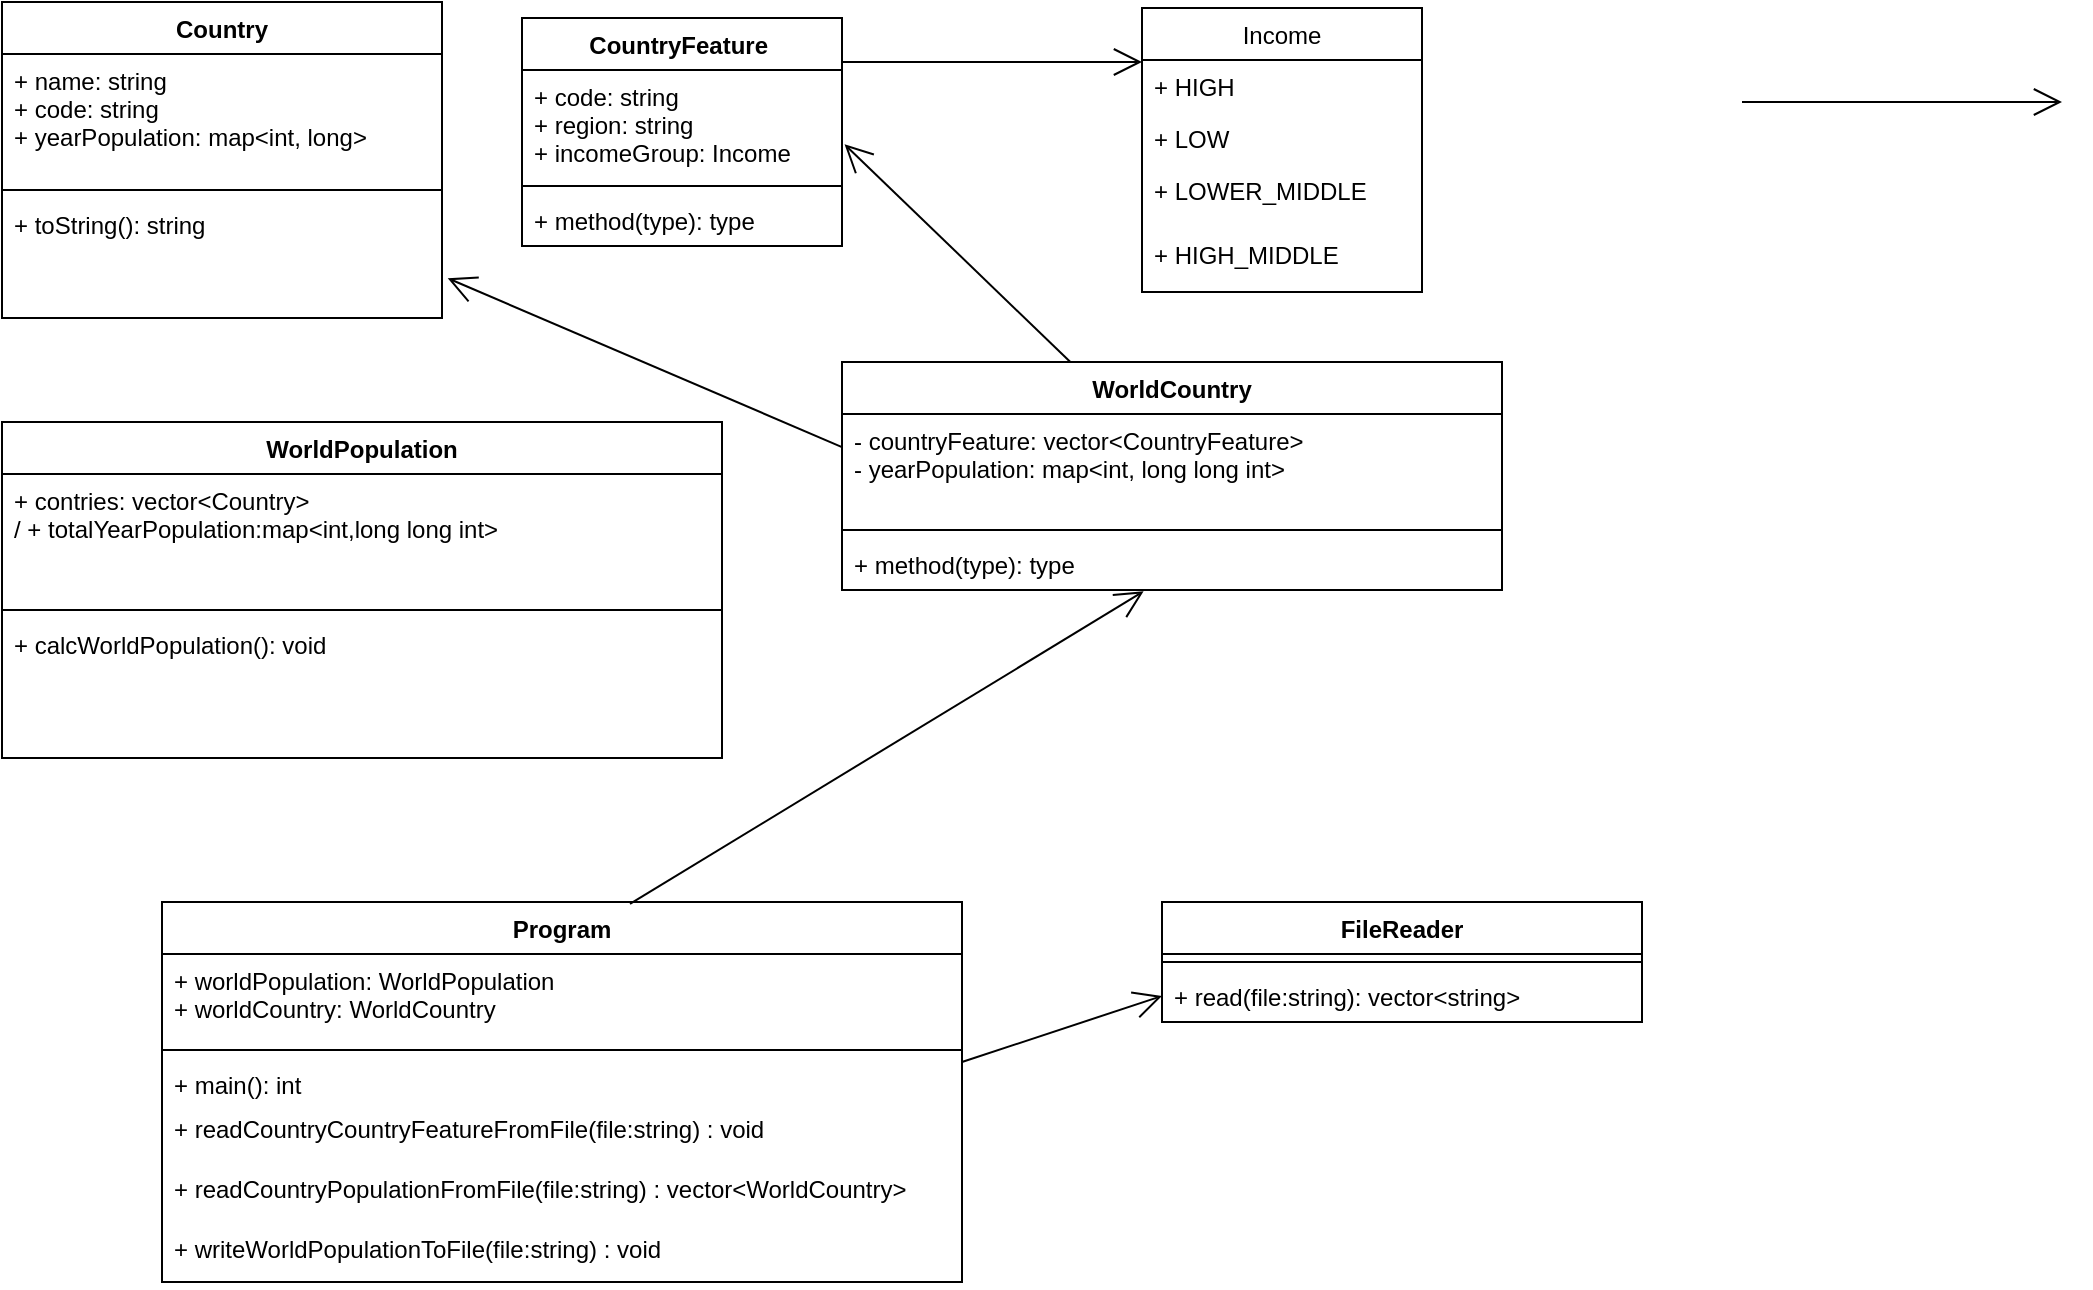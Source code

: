 <mxfile version="20.5.3" type="device"><diagram name="Page-1" id="c4acf3e9-155e-7222-9cf6-157b1a14988f"><mxGraphModel dx="901" dy="407" grid="1" gridSize="10" guides="1" tooltips="1" connect="1" arrows="1" fold="1" page="1" pageScale="1" pageWidth="850" pageHeight="1100" background="none" math="0" shadow="0"><root><mxCell id="0"/><mxCell id="1" parent="0"/><mxCell id="LkGKx4nfWw98fNnnA5-7-1" value="Country" style="swimlane;fontStyle=1;align=center;verticalAlign=top;childLayout=stackLayout;horizontal=1;startSize=26;horizontalStack=0;resizeParent=1;resizeParentMax=0;resizeLast=0;collapsible=1;marginBottom=0;" vertex="1" parent="1"><mxGeometry x="140" y="70" width="220" height="158" as="geometry"/></mxCell><mxCell id="LkGKx4nfWw98fNnnA5-7-2" value="+ name: string&#10;+ code: string&#10;+ yearPopulation: map&lt;int, long&gt;" style="text;strokeColor=none;fillColor=none;align=left;verticalAlign=top;spacingLeft=4;spacingRight=4;overflow=hidden;rotatable=0;points=[[0,0.5],[1,0.5]];portConstraint=eastwest;" vertex="1" parent="LkGKx4nfWw98fNnnA5-7-1"><mxGeometry y="26" width="220" height="64" as="geometry"/></mxCell><mxCell id="LkGKx4nfWw98fNnnA5-7-3" value="" style="line;strokeWidth=1;fillColor=none;align=left;verticalAlign=middle;spacingTop=-1;spacingLeft=3;spacingRight=3;rotatable=0;labelPosition=right;points=[];portConstraint=eastwest;strokeColor=inherit;" vertex="1" parent="LkGKx4nfWw98fNnnA5-7-1"><mxGeometry y="90" width="220" height="8" as="geometry"/></mxCell><mxCell id="LkGKx4nfWw98fNnnA5-7-4" value="+ toString(): string" style="text;strokeColor=none;fillColor=none;align=left;verticalAlign=top;spacingLeft=4;spacingRight=4;overflow=hidden;rotatable=0;points=[[0,0.5],[1,0.5]];portConstraint=eastwest;" vertex="1" parent="LkGKx4nfWw98fNnnA5-7-1"><mxGeometry y="98" width="220" height="60" as="geometry"/></mxCell><mxCell id="LkGKx4nfWw98fNnnA5-7-5" value="WorldPopulation" style="swimlane;fontStyle=1;align=center;verticalAlign=top;childLayout=stackLayout;horizontal=1;startSize=26;horizontalStack=0;resizeParent=1;resizeParentMax=0;resizeLast=0;collapsible=1;marginBottom=0;" vertex="1" parent="1"><mxGeometry x="140" y="280" width="360" height="168" as="geometry"/></mxCell><mxCell id="LkGKx4nfWw98fNnnA5-7-6" value="+ contries: vector&lt;Country&gt;&#10;/ + totalYearPopulation:map&lt;int,long long int&gt;" style="text;strokeColor=none;fillColor=none;align=left;verticalAlign=top;spacingLeft=4;spacingRight=4;overflow=hidden;rotatable=0;points=[[0,0.5],[1,0.5]];portConstraint=eastwest;" vertex="1" parent="LkGKx4nfWw98fNnnA5-7-5"><mxGeometry y="26" width="360" height="64" as="geometry"/></mxCell><mxCell id="LkGKx4nfWw98fNnnA5-7-7" value="" style="line;strokeWidth=1;fillColor=none;align=left;verticalAlign=middle;spacingTop=-1;spacingLeft=3;spacingRight=3;rotatable=0;labelPosition=right;points=[];portConstraint=eastwest;strokeColor=inherit;" vertex="1" parent="LkGKx4nfWw98fNnnA5-7-5"><mxGeometry y="90" width="360" height="8" as="geometry"/></mxCell><mxCell id="LkGKx4nfWw98fNnnA5-7-8" value="+ calcWorldPopulation(): void&#10;" style="text;strokeColor=none;fillColor=none;align=left;verticalAlign=top;spacingLeft=4;spacingRight=4;overflow=hidden;rotatable=0;points=[[0,0.5],[1,0.5]];portConstraint=eastwest;" vertex="1" parent="LkGKx4nfWw98fNnnA5-7-5"><mxGeometry y="98" width="360" height="70" as="geometry"/></mxCell><mxCell id="LkGKx4nfWw98fNnnA5-7-9" value="CountryFeature " style="swimlane;fontStyle=1;align=center;verticalAlign=top;childLayout=stackLayout;horizontal=1;startSize=26;horizontalStack=0;resizeParent=1;resizeParentMax=0;resizeLast=0;collapsible=1;marginBottom=0;" vertex="1" parent="1"><mxGeometry x="400" y="78" width="160" height="114" as="geometry"/></mxCell><mxCell id="LkGKx4nfWw98fNnnA5-7-10" value="+ code: string&#10;+ region: string&#10;+ incomeGroup: Income&#10;" style="text;strokeColor=none;fillColor=none;align=left;verticalAlign=top;spacingLeft=4;spacingRight=4;overflow=hidden;rotatable=0;points=[[0,0.5],[1,0.5]];portConstraint=eastwest;" vertex="1" parent="LkGKx4nfWw98fNnnA5-7-9"><mxGeometry y="26" width="160" height="54" as="geometry"/></mxCell><mxCell id="LkGKx4nfWw98fNnnA5-7-11" value="" style="line;strokeWidth=1;fillColor=none;align=left;verticalAlign=middle;spacingTop=-1;spacingLeft=3;spacingRight=3;rotatable=0;labelPosition=right;points=[];portConstraint=eastwest;strokeColor=inherit;" vertex="1" parent="LkGKx4nfWw98fNnnA5-7-9"><mxGeometry y="80" width="160" height="8" as="geometry"/></mxCell><mxCell id="LkGKx4nfWw98fNnnA5-7-12" value="+ method(type): type" style="text;strokeColor=none;fillColor=none;align=left;verticalAlign=top;spacingLeft=4;spacingRight=4;overflow=hidden;rotatable=0;points=[[0,0.5],[1,0.5]];portConstraint=eastwest;" vertex="1" parent="LkGKx4nfWw98fNnnA5-7-9"><mxGeometry y="88" width="160" height="26" as="geometry"/></mxCell><mxCell id="LkGKx4nfWw98fNnnA5-7-13" value="WorldCountry" style="swimlane;fontStyle=1;align=center;verticalAlign=top;childLayout=stackLayout;horizontal=1;startSize=26;horizontalStack=0;resizeParent=1;resizeParentMax=0;resizeLast=0;collapsible=1;marginBottom=0;" vertex="1" parent="1"><mxGeometry x="560" y="250" width="330" height="114" as="geometry"/></mxCell><mxCell id="LkGKx4nfWw98fNnnA5-7-14" value="- countryFeature: vector&lt;CountryFeature&gt;&#10;- yearPopulation: map&lt;int, long long int&gt;" style="text;strokeColor=none;fillColor=none;align=left;verticalAlign=top;spacingLeft=4;spacingRight=4;overflow=hidden;rotatable=0;points=[[0,0.5],[1,0.5]];portConstraint=eastwest;" vertex="1" parent="LkGKx4nfWw98fNnnA5-7-13"><mxGeometry y="26" width="330" height="54" as="geometry"/></mxCell><mxCell id="LkGKx4nfWw98fNnnA5-7-15" value="" style="line;strokeWidth=1;fillColor=none;align=left;verticalAlign=middle;spacingTop=-1;spacingLeft=3;spacingRight=3;rotatable=0;labelPosition=right;points=[];portConstraint=eastwest;strokeColor=inherit;" vertex="1" parent="LkGKx4nfWw98fNnnA5-7-13"><mxGeometry y="80" width="330" height="8" as="geometry"/></mxCell><mxCell id="LkGKx4nfWw98fNnnA5-7-16" value="+ method(type): type" style="text;strokeColor=none;fillColor=none;align=left;verticalAlign=top;spacingLeft=4;spacingRight=4;overflow=hidden;rotatable=0;points=[[0,0.5],[1,0.5]];portConstraint=eastwest;" vertex="1" parent="LkGKx4nfWw98fNnnA5-7-13"><mxGeometry y="88" width="330" height="26" as="geometry"/></mxCell><mxCell id="LkGKx4nfWw98fNnnA5-7-19" value="" style="endArrow=open;endFill=1;endSize=12;html=1;rounded=0;exitX=0.346;exitY=0;exitDx=0;exitDy=0;exitPerimeter=0;entryX=1.008;entryY=0.688;entryDx=0;entryDy=0;entryPerimeter=0;" edge="1" parent="1" source="LkGKx4nfWw98fNnnA5-7-13" target="LkGKx4nfWw98fNnnA5-7-10"><mxGeometry width="160" relative="1" as="geometry"><mxPoint x="610" y="170" as="sourcePoint"/><mxPoint x="770" y="170" as="targetPoint"/></mxGeometry></mxCell><mxCell id="LkGKx4nfWw98fNnnA5-7-20" value="Program" style="swimlane;fontStyle=1;align=center;verticalAlign=top;childLayout=stackLayout;horizontal=1;startSize=26;horizontalStack=0;resizeParent=1;resizeParentMax=0;resizeLast=0;collapsible=1;marginBottom=0;" vertex="1" parent="1"><mxGeometry x="220" y="520" width="400" height="190" as="geometry"/></mxCell><mxCell id="LkGKx4nfWw98fNnnA5-7-21" value="+ worldPopulation: WorldPopulation&#10;+ worldCountry: WorldCountry" style="text;strokeColor=none;fillColor=none;align=left;verticalAlign=top;spacingLeft=4;spacingRight=4;overflow=hidden;rotatable=0;points=[[0,0.5],[1,0.5]];portConstraint=eastwest;" vertex="1" parent="LkGKx4nfWw98fNnnA5-7-20"><mxGeometry y="26" width="400" height="44" as="geometry"/></mxCell><mxCell id="LkGKx4nfWw98fNnnA5-7-22" value="" style="line;strokeWidth=1;fillColor=none;align=left;verticalAlign=middle;spacingTop=-1;spacingLeft=3;spacingRight=3;rotatable=0;labelPosition=right;points=[];portConstraint=eastwest;strokeColor=inherit;" vertex="1" parent="LkGKx4nfWw98fNnnA5-7-20"><mxGeometry y="70" width="400" height="8" as="geometry"/></mxCell><mxCell id="LkGKx4nfWw98fNnnA5-7-42" value="+ main(): int" style="text;strokeColor=none;fillColor=none;align=left;verticalAlign=top;spacingLeft=4;spacingRight=4;overflow=hidden;rotatable=0;points=[[0,0.5],[1,0.5]];portConstraint=eastwest;" vertex="1" parent="LkGKx4nfWw98fNnnA5-7-20"><mxGeometry y="78" width="400" height="22" as="geometry"/></mxCell><mxCell id="LkGKx4nfWw98fNnnA5-7-23" value="+ readCountryCountryFeatureFromFile(file:string) : void" style="text;strokeColor=none;fillColor=none;align=left;verticalAlign=top;spacingLeft=4;spacingRight=4;overflow=hidden;rotatable=0;points=[[0,0.5],[1,0.5]];portConstraint=eastwest;" vertex="1" parent="LkGKx4nfWw98fNnnA5-7-20"><mxGeometry y="100" width="400" height="30" as="geometry"/></mxCell><mxCell id="LkGKx4nfWw98fNnnA5-7-43" value="+ readCountryPopulationFromFile(file:string) : vector&lt;WorldCountry&gt;" style="text;strokeColor=none;fillColor=none;align=left;verticalAlign=top;spacingLeft=4;spacingRight=4;overflow=hidden;rotatable=0;points=[[0,0.5],[1,0.5]];portConstraint=eastwest;" vertex="1" parent="LkGKx4nfWw98fNnnA5-7-20"><mxGeometry y="130" width="400" height="30" as="geometry"/></mxCell><mxCell id="LkGKx4nfWw98fNnnA5-7-44" value="+ writeWorldPopulationToFile(file:string) : void " style="text;strokeColor=none;fillColor=none;align=left;verticalAlign=top;spacingLeft=4;spacingRight=4;overflow=hidden;rotatable=0;points=[[0,0.5],[1,0.5]];portConstraint=eastwest;" vertex="1" parent="LkGKx4nfWw98fNnnA5-7-20"><mxGeometry y="160" width="400" height="30" as="geometry"/></mxCell><mxCell id="LkGKx4nfWw98fNnnA5-7-24" value="" style="endArrow=open;endFill=1;endSize=12;html=1;rounded=0;exitX=0.585;exitY=0.005;exitDx=0;exitDy=0;exitPerimeter=0;entryX=0.457;entryY=1.026;entryDx=0;entryDy=0;entryPerimeter=0;" edge="1" parent="1" source="LkGKx4nfWw98fNnnA5-7-20" target="LkGKx4nfWw98fNnnA5-7-16"><mxGeometry width="160" relative="1" as="geometry"><mxPoint x="600" y="440" as="sourcePoint"/><mxPoint x="760" y="440" as="targetPoint"/></mxGeometry></mxCell><mxCell id="LkGKx4nfWw98fNnnA5-7-25" value="FileReader" style="swimlane;fontStyle=1;align=center;verticalAlign=top;childLayout=stackLayout;horizontal=1;startSize=26;horizontalStack=0;resizeParent=1;resizeParentMax=0;resizeLast=0;collapsible=1;marginBottom=0;" vertex="1" parent="1"><mxGeometry x="720" y="520" width="240" height="60" as="geometry"/></mxCell><mxCell id="LkGKx4nfWw98fNnnA5-7-27" value="" style="line;strokeWidth=1;fillColor=none;align=left;verticalAlign=middle;spacingTop=-1;spacingLeft=3;spacingRight=3;rotatable=0;labelPosition=right;points=[];portConstraint=eastwest;strokeColor=inherit;" vertex="1" parent="LkGKx4nfWw98fNnnA5-7-25"><mxGeometry y="26" width="240" height="8" as="geometry"/></mxCell><mxCell id="LkGKx4nfWw98fNnnA5-7-28" value="+ read(file:string): vector&lt;string&gt;" style="text;strokeColor=none;fillColor=none;align=left;verticalAlign=top;spacingLeft=4;spacingRight=4;overflow=hidden;rotatable=0;points=[[0,0.5],[1,0.5]];portConstraint=eastwest;" vertex="1" parent="LkGKx4nfWw98fNnnA5-7-25"><mxGeometry y="34" width="240" height="26" as="geometry"/></mxCell><mxCell id="LkGKx4nfWw98fNnnA5-7-29" value="" style="endArrow=open;endFill=1;endSize=12;html=1;rounded=0;entryX=0;entryY=0.5;entryDx=0;entryDy=0;" edge="1" parent="1" target="LkGKx4nfWw98fNnnA5-7-28"><mxGeometry width="160" relative="1" as="geometry"><mxPoint x="620" y="600" as="sourcePoint"/><mxPoint x="780" y="600" as="targetPoint"/></mxGeometry></mxCell><mxCell id="LkGKx4nfWw98fNnnA5-7-30" value="Income" style="swimlane;fontStyle=0;childLayout=stackLayout;horizontal=1;startSize=26;fillColor=none;horizontalStack=0;resizeParent=1;resizeParentMax=0;resizeLast=0;collapsible=1;marginBottom=0;" vertex="1" parent="1"><mxGeometry x="710" y="73" width="140" height="142" as="geometry"/></mxCell><mxCell id="LkGKx4nfWw98fNnnA5-7-31" value="+ HIGH" style="text;strokeColor=none;fillColor=none;align=left;verticalAlign=top;spacingLeft=4;spacingRight=4;overflow=hidden;rotatable=0;points=[[0,0.5],[1,0.5]];portConstraint=eastwest;" vertex="1" parent="LkGKx4nfWw98fNnnA5-7-30"><mxGeometry y="26" width="140" height="26" as="geometry"/></mxCell><mxCell id="LkGKx4nfWw98fNnnA5-7-32" value="+ LOW" style="text;strokeColor=none;fillColor=none;align=left;verticalAlign=top;spacingLeft=4;spacingRight=4;overflow=hidden;rotatable=0;points=[[0,0.5],[1,0.5]];portConstraint=eastwest;" vertex="1" parent="LkGKx4nfWw98fNnnA5-7-30"><mxGeometry y="52" width="140" height="26" as="geometry"/></mxCell><mxCell id="LkGKx4nfWw98fNnnA5-7-33" value="+ LOWER_MIDDLE" style="text;strokeColor=none;fillColor=none;align=left;verticalAlign=top;spacingLeft=4;spacingRight=4;overflow=hidden;rotatable=0;points=[[0,0.5],[1,0.5]];portConstraint=eastwest;" vertex="1" parent="LkGKx4nfWw98fNnnA5-7-30"><mxGeometry y="78" width="140" height="32" as="geometry"/></mxCell><mxCell id="LkGKx4nfWw98fNnnA5-7-35" value="+ HIGH_MIDDLE " style="text;strokeColor=none;fillColor=none;align=left;verticalAlign=top;spacingLeft=4;spacingRight=4;overflow=hidden;rotatable=0;points=[[0,0.5],[1,0.5]];portConstraint=eastwest;" vertex="1" parent="LkGKx4nfWw98fNnnA5-7-30"><mxGeometry y="110" width="140" height="32" as="geometry"/></mxCell><mxCell id="LkGKx4nfWw98fNnnA5-7-36" value="" style="endArrow=open;endFill=1;endSize=12;html=1;rounded=0;" edge="1" parent="1"><mxGeometry width="160" relative="1" as="geometry"><mxPoint x="560" y="100" as="sourcePoint"/><mxPoint x="710" y="100" as="targetPoint"/></mxGeometry></mxCell><mxCell id="LkGKx4nfWw98fNnnA5-7-37" value="" style="endArrow=open;endFill=1;endSize=12;html=1;rounded=0;" edge="1" parent="1"><mxGeometry width="160" relative="1" as="geometry"><mxPoint x="1010" y="120" as="sourcePoint"/><mxPoint x="1170" y="120" as="targetPoint"/></mxGeometry></mxCell><mxCell id="LkGKx4nfWw98fNnnA5-7-38" value="" style="endArrow=open;endFill=1;endSize=12;html=1;rounded=0;exitX=0;exitY=0.306;exitDx=0;exitDy=0;exitPerimeter=0;entryX=1.013;entryY=0.669;entryDx=0;entryDy=0;entryPerimeter=0;" edge="1" parent="1" source="LkGKx4nfWw98fNnnA5-7-14" target="LkGKx4nfWw98fNnnA5-7-4"><mxGeometry width="160" relative="1" as="geometry"><mxPoint x="425" y="228" as="sourcePoint"/><mxPoint x="585" y="228" as="targetPoint"/></mxGeometry></mxCell></root></mxGraphModel></diagram></mxfile>